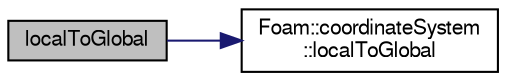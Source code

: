 digraph "localToGlobal"
{
  bgcolor="transparent";
  edge [fontname="FreeSans",fontsize="10",labelfontname="FreeSans",labelfontsize="10"];
  node [fontname="FreeSans",fontsize="10",shape=record];
  rankdir="LR";
  Node24 [label="localToGlobal",height=0.2,width=0.4,color="black", fillcolor="grey75", style="filled", fontcolor="black"];
  Node24 -> Node25 [color="midnightblue",fontsize="10",style="solid",fontname="FreeSans"];
  Node25 [label="Foam::coordinateSystem\l::localToGlobal",height=0.2,width=0.4,color="black",URL="$a25010.html#a95dc2dcc60d6bf3f30f93cd78fb75214",tooltip="Convert from local coordinate system to the global Cartesian system. "];
}
